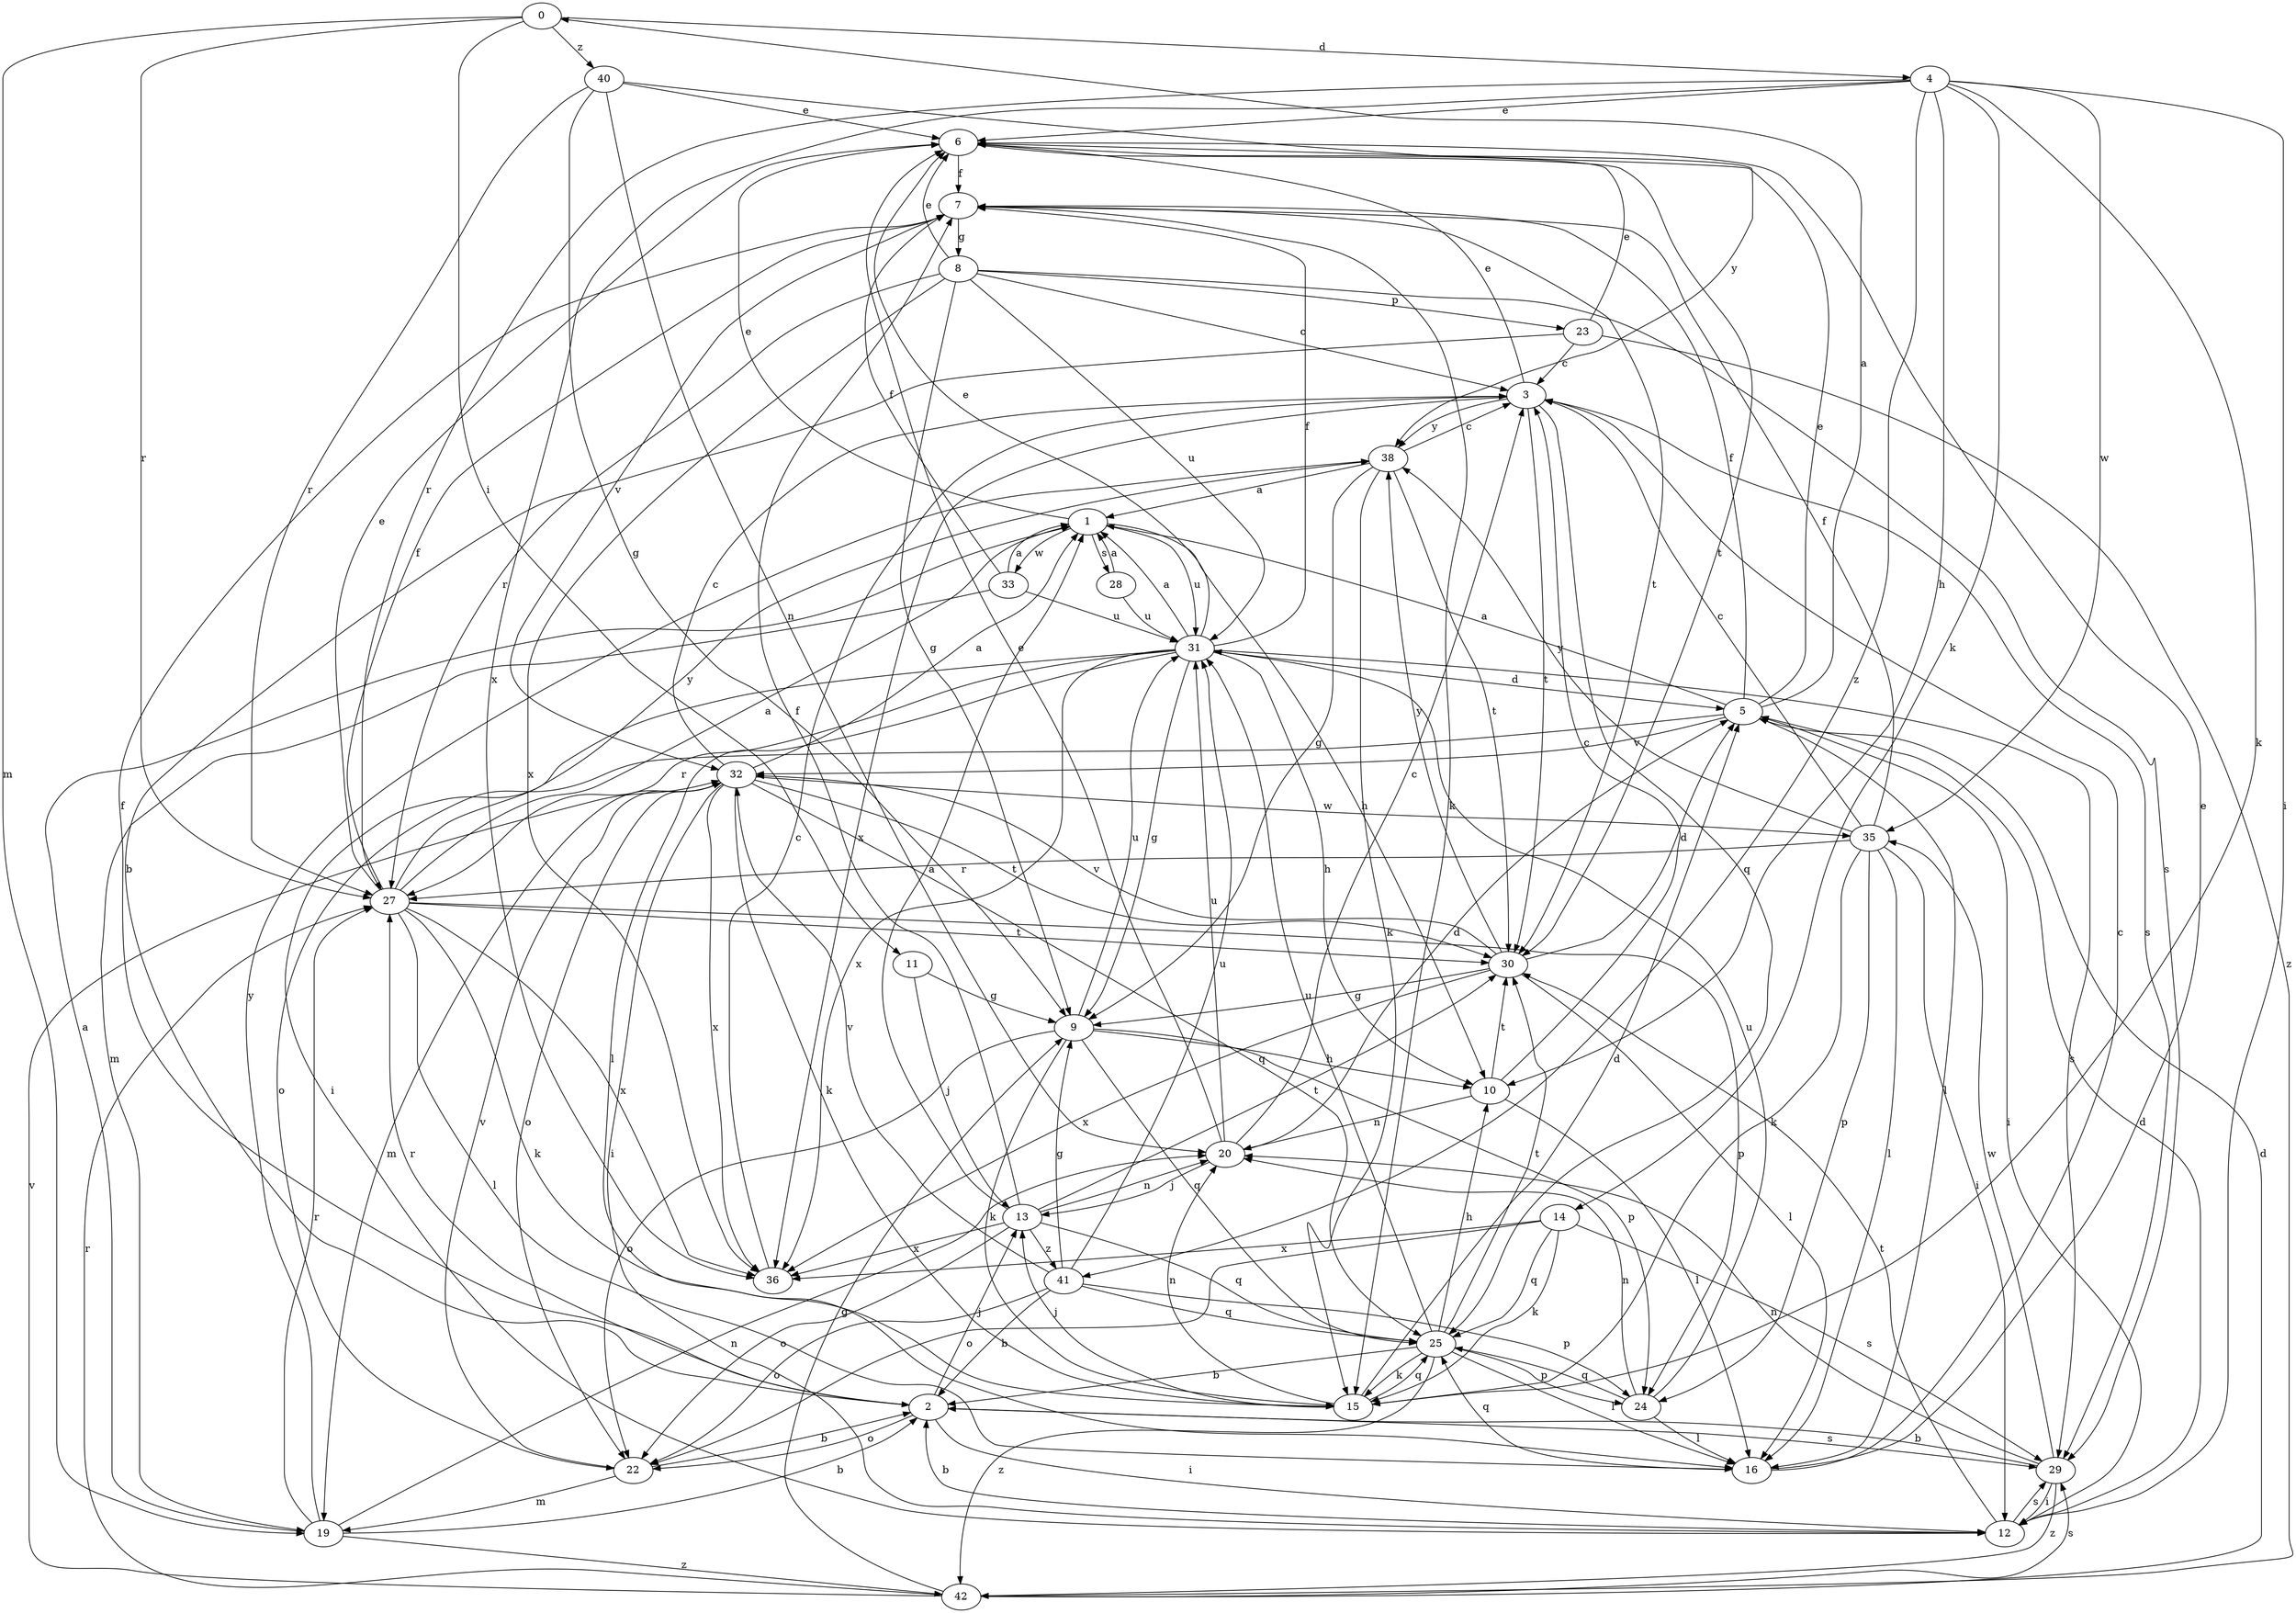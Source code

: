strict digraph  {
0;
1;
2;
3;
4;
5;
6;
7;
8;
9;
10;
11;
12;
13;
14;
15;
16;
19;
20;
22;
23;
24;
25;
27;
28;
29;
30;
31;
32;
33;
35;
36;
38;
40;
41;
42;
0 -> 4  [label=d];
0 -> 11  [label=i];
0 -> 19  [label=m];
0 -> 27  [label=r];
0 -> 40  [label=z];
1 -> 6  [label=e];
1 -> 10  [label=h];
1 -> 28  [label=s];
1 -> 31  [label=u];
1 -> 33  [label=w];
2 -> 7  [label=f];
2 -> 12  [label=i];
2 -> 13  [label=j];
2 -> 22  [label=o];
2 -> 27  [label=r];
2 -> 29  [label=s];
3 -> 6  [label=e];
3 -> 25  [label=q];
3 -> 29  [label=s];
3 -> 30  [label=t];
3 -> 36  [label=x];
3 -> 38  [label=y];
4 -> 6  [label=e];
4 -> 10  [label=h];
4 -> 12  [label=i];
4 -> 14  [label=k];
4 -> 15  [label=k];
4 -> 27  [label=r];
4 -> 35  [label=w];
4 -> 36  [label=x];
4 -> 41  [label=z];
5 -> 0  [label=a];
5 -> 1  [label=a];
5 -> 6  [label=e];
5 -> 7  [label=f];
5 -> 12  [label=i];
5 -> 16  [label=l];
5 -> 22  [label=o];
5 -> 32  [label=v];
6 -> 7  [label=f];
6 -> 30  [label=t];
7 -> 8  [label=g];
7 -> 15  [label=k];
7 -> 30  [label=t];
7 -> 32  [label=v];
8 -> 3  [label=c];
8 -> 6  [label=e];
8 -> 9  [label=g];
8 -> 23  [label=p];
8 -> 27  [label=r];
8 -> 29  [label=s];
8 -> 31  [label=u];
8 -> 36  [label=x];
9 -> 10  [label=h];
9 -> 15  [label=k];
9 -> 22  [label=o];
9 -> 24  [label=p];
9 -> 25  [label=q];
9 -> 31  [label=u];
10 -> 3  [label=c];
10 -> 16  [label=l];
10 -> 20  [label=n];
10 -> 30  [label=t];
11 -> 9  [label=g];
11 -> 13  [label=j];
12 -> 2  [label=b];
12 -> 5  [label=d];
12 -> 29  [label=s];
12 -> 30  [label=t];
13 -> 1  [label=a];
13 -> 7  [label=f];
13 -> 20  [label=n];
13 -> 22  [label=o];
13 -> 25  [label=q];
13 -> 30  [label=t];
13 -> 36  [label=x];
13 -> 41  [label=z];
14 -> 15  [label=k];
14 -> 22  [label=o];
14 -> 25  [label=q];
14 -> 29  [label=s];
14 -> 36  [label=x];
15 -> 5  [label=d];
15 -> 13  [label=j];
15 -> 20  [label=n];
15 -> 25  [label=q];
16 -> 3  [label=c];
16 -> 6  [label=e];
16 -> 25  [label=q];
19 -> 1  [label=a];
19 -> 2  [label=b];
19 -> 20  [label=n];
19 -> 27  [label=r];
19 -> 38  [label=y];
19 -> 42  [label=z];
20 -> 3  [label=c];
20 -> 5  [label=d];
20 -> 6  [label=e];
20 -> 13  [label=j];
20 -> 31  [label=u];
22 -> 2  [label=b];
22 -> 19  [label=m];
22 -> 32  [label=v];
23 -> 2  [label=b];
23 -> 3  [label=c];
23 -> 6  [label=e];
23 -> 42  [label=z];
24 -> 16  [label=l];
24 -> 20  [label=n];
24 -> 25  [label=q];
24 -> 31  [label=u];
25 -> 2  [label=b];
25 -> 10  [label=h];
25 -> 15  [label=k];
25 -> 16  [label=l];
25 -> 24  [label=p];
25 -> 30  [label=t];
25 -> 31  [label=u];
25 -> 42  [label=z];
27 -> 1  [label=a];
27 -> 6  [label=e];
27 -> 7  [label=f];
27 -> 15  [label=k];
27 -> 16  [label=l];
27 -> 24  [label=p];
27 -> 30  [label=t];
27 -> 36  [label=x];
27 -> 38  [label=y];
28 -> 1  [label=a];
28 -> 31  [label=u];
29 -> 2  [label=b];
29 -> 12  [label=i];
29 -> 20  [label=n];
29 -> 35  [label=w];
29 -> 42  [label=z];
30 -> 5  [label=d];
30 -> 9  [label=g];
30 -> 16  [label=l];
30 -> 32  [label=v];
30 -> 36  [label=x];
30 -> 38  [label=y];
31 -> 1  [label=a];
31 -> 5  [label=d];
31 -> 6  [label=e];
31 -> 7  [label=f];
31 -> 9  [label=g];
31 -> 10  [label=h];
31 -> 12  [label=i];
31 -> 16  [label=l];
31 -> 27  [label=r];
31 -> 29  [label=s];
31 -> 36  [label=x];
32 -> 1  [label=a];
32 -> 3  [label=c];
32 -> 12  [label=i];
32 -> 15  [label=k];
32 -> 19  [label=m];
32 -> 22  [label=o];
32 -> 25  [label=q];
32 -> 30  [label=t];
32 -> 35  [label=w];
32 -> 36  [label=x];
33 -> 1  [label=a];
33 -> 7  [label=f];
33 -> 19  [label=m];
33 -> 31  [label=u];
35 -> 3  [label=c];
35 -> 7  [label=f];
35 -> 12  [label=i];
35 -> 15  [label=k];
35 -> 16  [label=l];
35 -> 24  [label=p];
35 -> 27  [label=r];
35 -> 38  [label=y];
36 -> 3  [label=c];
38 -> 1  [label=a];
38 -> 3  [label=c];
38 -> 9  [label=g];
38 -> 15  [label=k];
38 -> 30  [label=t];
40 -> 6  [label=e];
40 -> 9  [label=g];
40 -> 20  [label=n];
40 -> 27  [label=r];
40 -> 38  [label=y];
41 -> 2  [label=b];
41 -> 9  [label=g];
41 -> 22  [label=o];
41 -> 24  [label=p];
41 -> 25  [label=q];
41 -> 31  [label=u];
41 -> 32  [label=v];
42 -> 5  [label=d];
42 -> 9  [label=g];
42 -> 27  [label=r];
42 -> 29  [label=s];
42 -> 32  [label=v];
}
